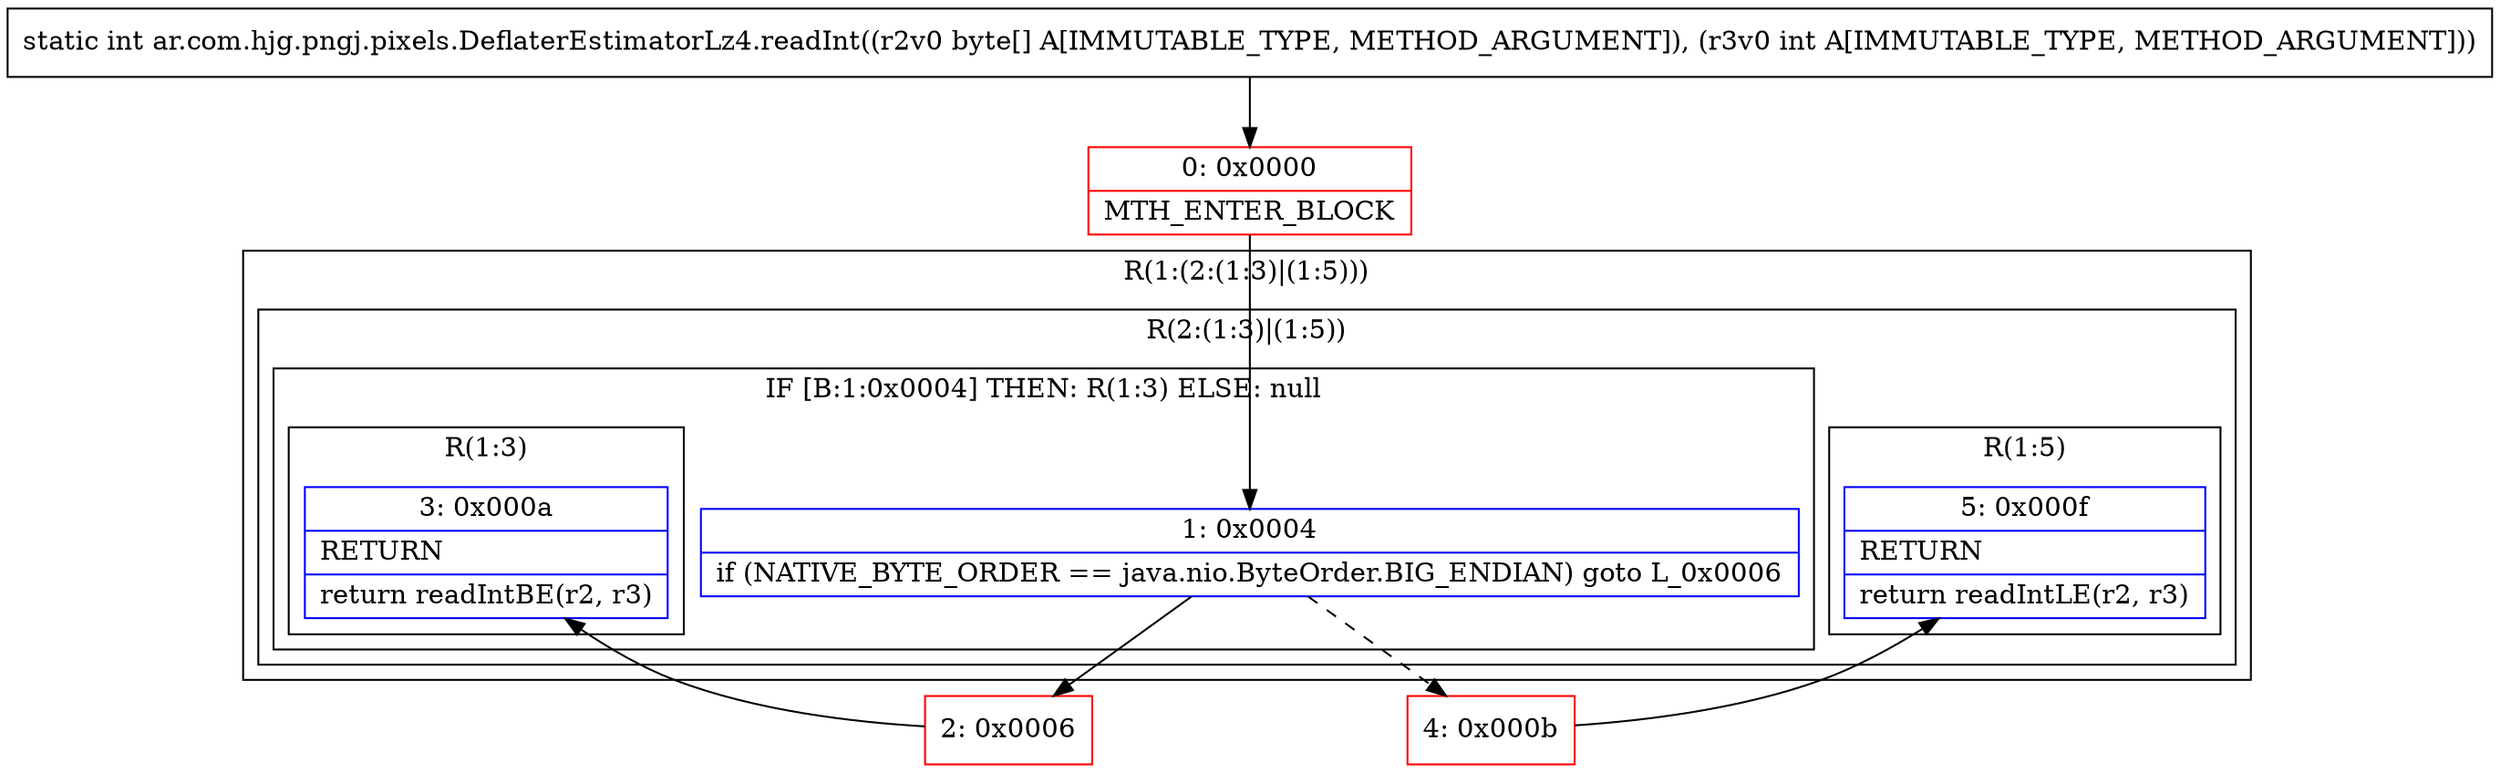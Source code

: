 digraph "CFG forar.com.hjg.pngj.pixels.DeflaterEstimatorLz4.readInt([BI)I" {
subgraph cluster_Region_1713792655 {
label = "R(1:(2:(1:3)|(1:5)))";
node [shape=record,color=blue];
subgraph cluster_Region_1826517282 {
label = "R(2:(1:3)|(1:5))";
node [shape=record,color=blue];
subgraph cluster_IfRegion_800836504 {
label = "IF [B:1:0x0004] THEN: R(1:3) ELSE: null";
node [shape=record,color=blue];
Node_1 [shape=record,label="{1\:\ 0x0004|if (NATIVE_BYTE_ORDER == java.nio.ByteOrder.BIG_ENDIAN) goto L_0x0006\l}"];
subgraph cluster_Region_1550927433 {
label = "R(1:3)";
node [shape=record,color=blue];
Node_3 [shape=record,label="{3\:\ 0x000a|RETURN\l|return readIntBE(r2, r3)\l}"];
}
}
subgraph cluster_Region_154550614 {
label = "R(1:5)";
node [shape=record,color=blue];
Node_5 [shape=record,label="{5\:\ 0x000f|RETURN\l|return readIntLE(r2, r3)\l}"];
}
}
}
Node_0 [shape=record,color=red,label="{0\:\ 0x0000|MTH_ENTER_BLOCK\l}"];
Node_2 [shape=record,color=red,label="{2\:\ 0x0006}"];
Node_4 [shape=record,color=red,label="{4\:\ 0x000b}"];
MethodNode[shape=record,label="{static int ar.com.hjg.pngj.pixels.DeflaterEstimatorLz4.readInt((r2v0 byte[] A[IMMUTABLE_TYPE, METHOD_ARGUMENT]), (r3v0 int A[IMMUTABLE_TYPE, METHOD_ARGUMENT])) }"];
MethodNode -> Node_0;
Node_1 -> Node_2;
Node_1 -> Node_4[style=dashed];
Node_0 -> Node_1;
Node_2 -> Node_3;
Node_4 -> Node_5;
}

